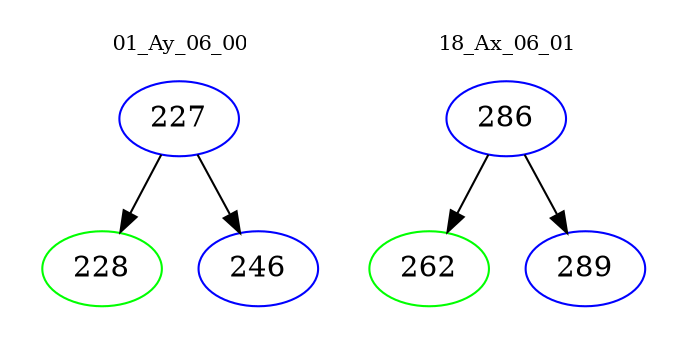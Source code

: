 digraph{
subgraph cluster_0 {
color = white
label = "01_Ay_06_00";
fontsize=10;
T0_227 [label="227", color="blue"]
T0_227 -> T0_228 [color="black"]
T0_228 [label="228", color="green"]
T0_227 -> T0_246 [color="black"]
T0_246 [label="246", color="blue"]
}
subgraph cluster_1 {
color = white
label = "18_Ax_06_01";
fontsize=10;
T1_286 [label="286", color="blue"]
T1_286 -> T1_262 [color="black"]
T1_262 [label="262", color="green"]
T1_286 -> T1_289 [color="black"]
T1_289 [label="289", color="blue"]
}
}
